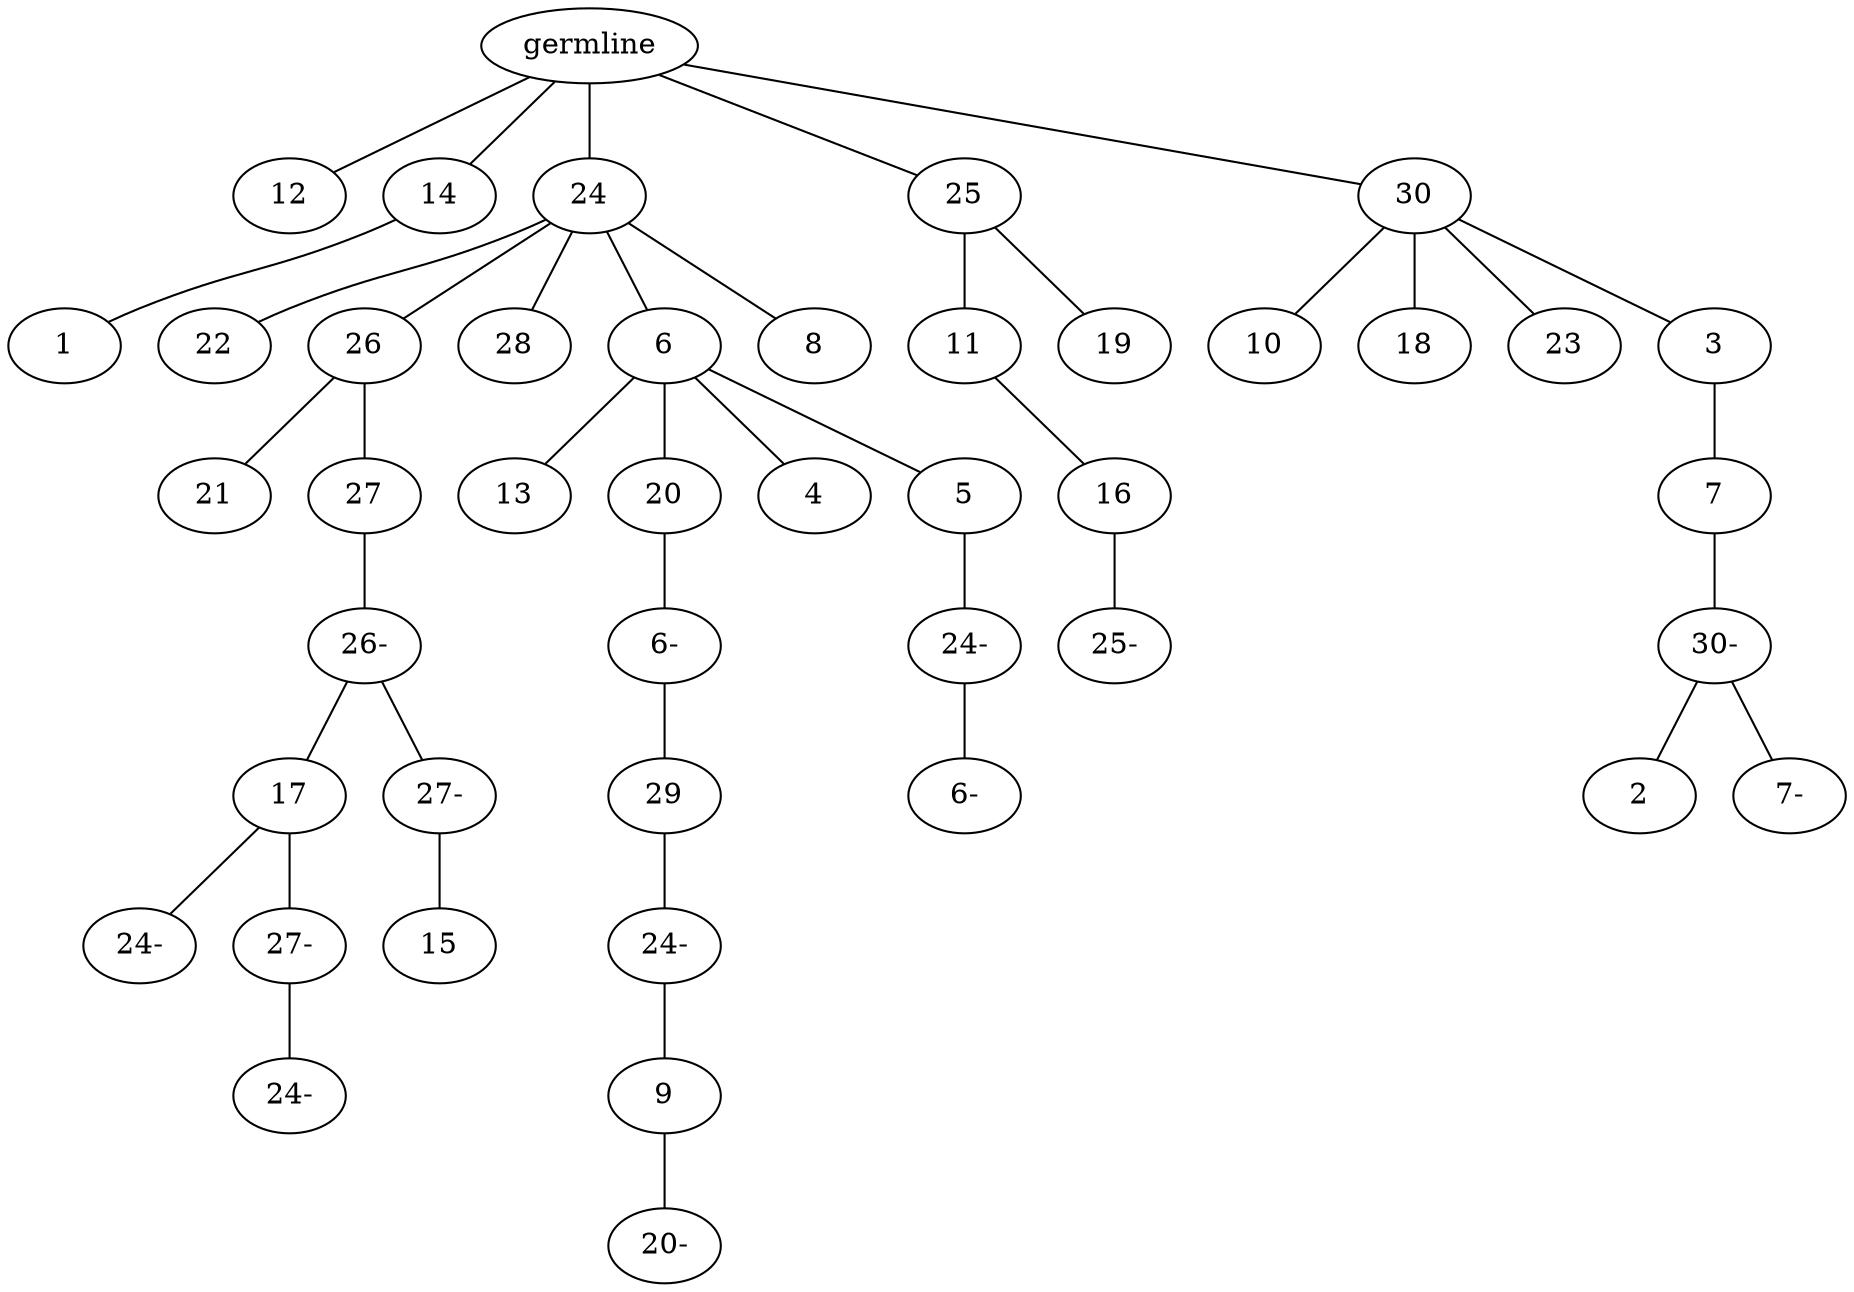 graph tree {
    "140373047293456" [label="germline"];
    "140373047127824" [label="12"];
    "140373047529136" [label="14"];
    "140373047398992" [label="1"];
    "140373047375760" [label="24"];
    "140373047390656" [label="22"];
    "140373047392528" [label="26"];
    "140373047393296" [label="21"];
    "140373047391616" [label="27"];
    "140373047390896" [label="26-"];
    "140373047421488" [label="17"];
    "140373047794368" [label="24-"];
    "140373047421104" [label="27-"];
    "140373047422592" [label="24-"];
    "140373047421728" [label="27-"];
    "140373047422208" [label="15"];
    "140373047392576" [label="28"];
    "140373047393920" [label="6"];
    "140373047390752" [label="13"];
    "140373047392336" [label="20"];
    "140373047421776" [label="6-"];
    "140373047422448" [label="29"];
    "140373047420960" [label="24-"];
    "140373047422496" [label="9"];
    "140373047392480" [label="20-"];
    "140373047422256" [label="4"];
    "140373047422784" [label="5"];
    "140373047421440" [label="24-"];
    "140373047421920" [label="6-"];
    "140373047421392" [label="8"];
    "140373047422688" [label="25"];
    "140373047422160" [label="11"];
    "140373047393536" [label="16"];
    "140373047401296" [label="25-"];
    "140373047390464" [label="19"];
    "140373047421248" [label="30"];
    "140373047399664" [label="10"];
    "140373047400336" [label="18"];
    "140373047402352" [label="23"];
    "140373047401344" [label="3"];
    "140373047398512" [label="7"];
    "140373047362272" [label="30-"];
    "140373047363040" [label="2"];
    "140373047361888" [label="7-"];
    "140373047293456" -- "140373047127824";
    "140373047293456" -- "140373047529136";
    "140373047293456" -- "140373047375760";
    "140373047293456" -- "140373047422688";
    "140373047293456" -- "140373047421248";
    "140373047529136" -- "140373047398992";
    "140373047375760" -- "140373047390656";
    "140373047375760" -- "140373047392528";
    "140373047375760" -- "140373047392576";
    "140373047375760" -- "140373047393920";
    "140373047375760" -- "140373047421392";
    "140373047392528" -- "140373047393296";
    "140373047392528" -- "140373047391616";
    "140373047391616" -- "140373047390896";
    "140373047390896" -- "140373047421488";
    "140373047390896" -- "140373047421728";
    "140373047421488" -- "140373047794368";
    "140373047421488" -- "140373047421104";
    "140373047421104" -- "140373047422592";
    "140373047421728" -- "140373047422208";
    "140373047393920" -- "140373047390752";
    "140373047393920" -- "140373047392336";
    "140373047393920" -- "140373047422256";
    "140373047393920" -- "140373047422784";
    "140373047392336" -- "140373047421776";
    "140373047421776" -- "140373047422448";
    "140373047422448" -- "140373047420960";
    "140373047420960" -- "140373047422496";
    "140373047422496" -- "140373047392480";
    "140373047422784" -- "140373047421440";
    "140373047421440" -- "140373047421920";
    "140373047422688" -- "140373047422160";
    "140373047422688" -- "140373047390464";
    "140373047422160" -- "140373047393536";
    "140373047393536" -- "140373047401296";
    "140373047421248" -- "140373047399664";
    "140373047421248" -- "140373047400336";
    "140373047421248" -- "140373047402352";
    "140373047421248" -- "140373047401344";
    "140373047401344" -- "140373047398512";
    "140373047398512" -- "140373047362272";
    "140373047362272" -- "140373047363040";
    "140373047362272" -- "140373047361888";
}
